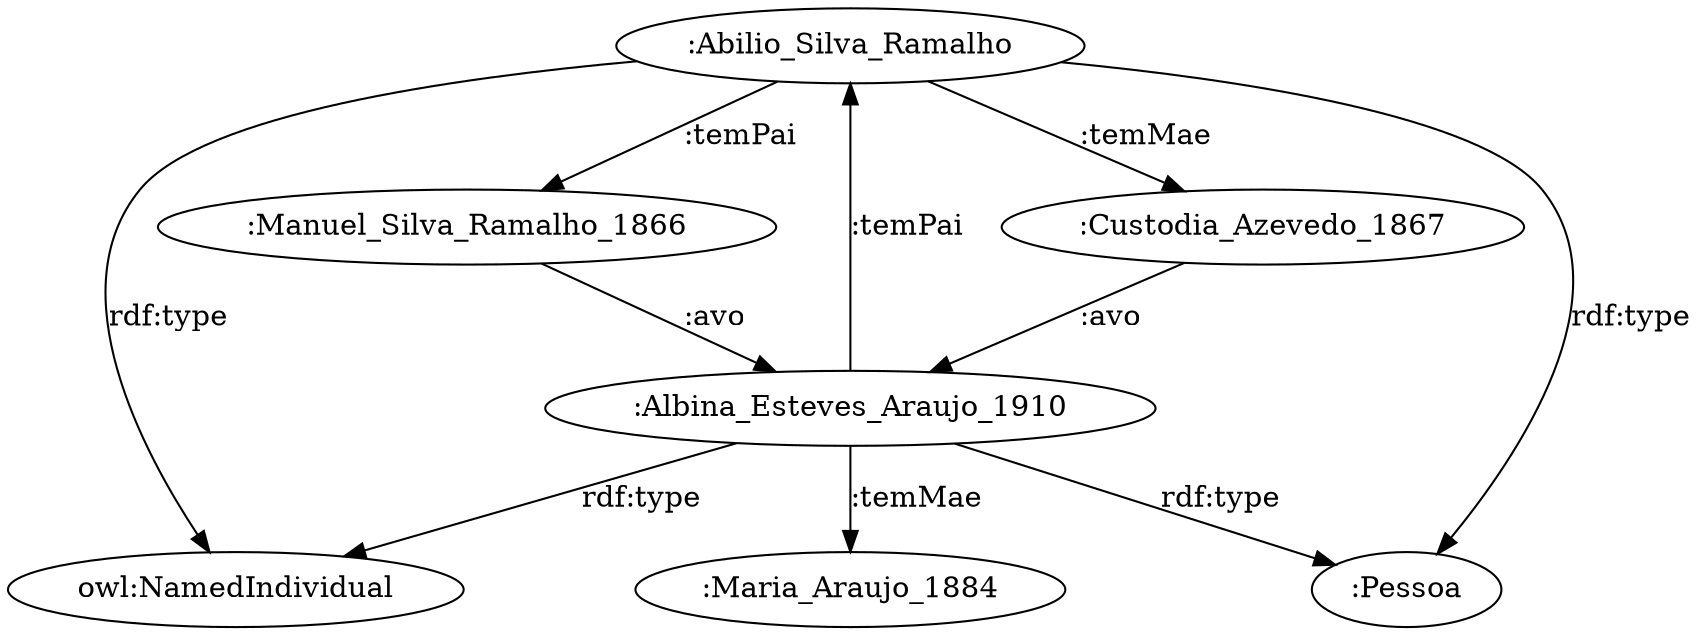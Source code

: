 digraph { 
":Abilio_Silva_Ramalho" -> "owl:NamedIndividual"[label="rdf:type"]
":Abilio_Silva_Ramalho" -> ":Pessoa"[label="rdf:type"]
":Abilio_Silva_Ramalho" -> ":Custodia_Azevedo_1867"[label=":temMae"]
":Abilio_Silva_Ramalho" -> ":Manuel_Silva_Ramalho_1866"[label=":temPai"]
":Albina_Esteves_Araujo_1910" -> "owl:NamedIndividual"[label="rdf:type"]
":Albina_Esteves_Araujo_1910" -> ":Pessoa"[label="rdf:type"]
":Albina_Esteves_Araujo_1910" -> ":Maria_Araujo_1884"[label=":temMae"]
":Albina_Esteves_Araujo_1910" -> ":Abilio_Silva_Ramalho"[label=":temPai"]
":Custodia_Azevedo_1867" -> ":Albina_Esteves_Araujo_1910"[label=":avo"]
":Manuel_Silva_Ramalho_1866" -> ":Albina_Esteves_Araujo_1910"[label=":avo"]
}
